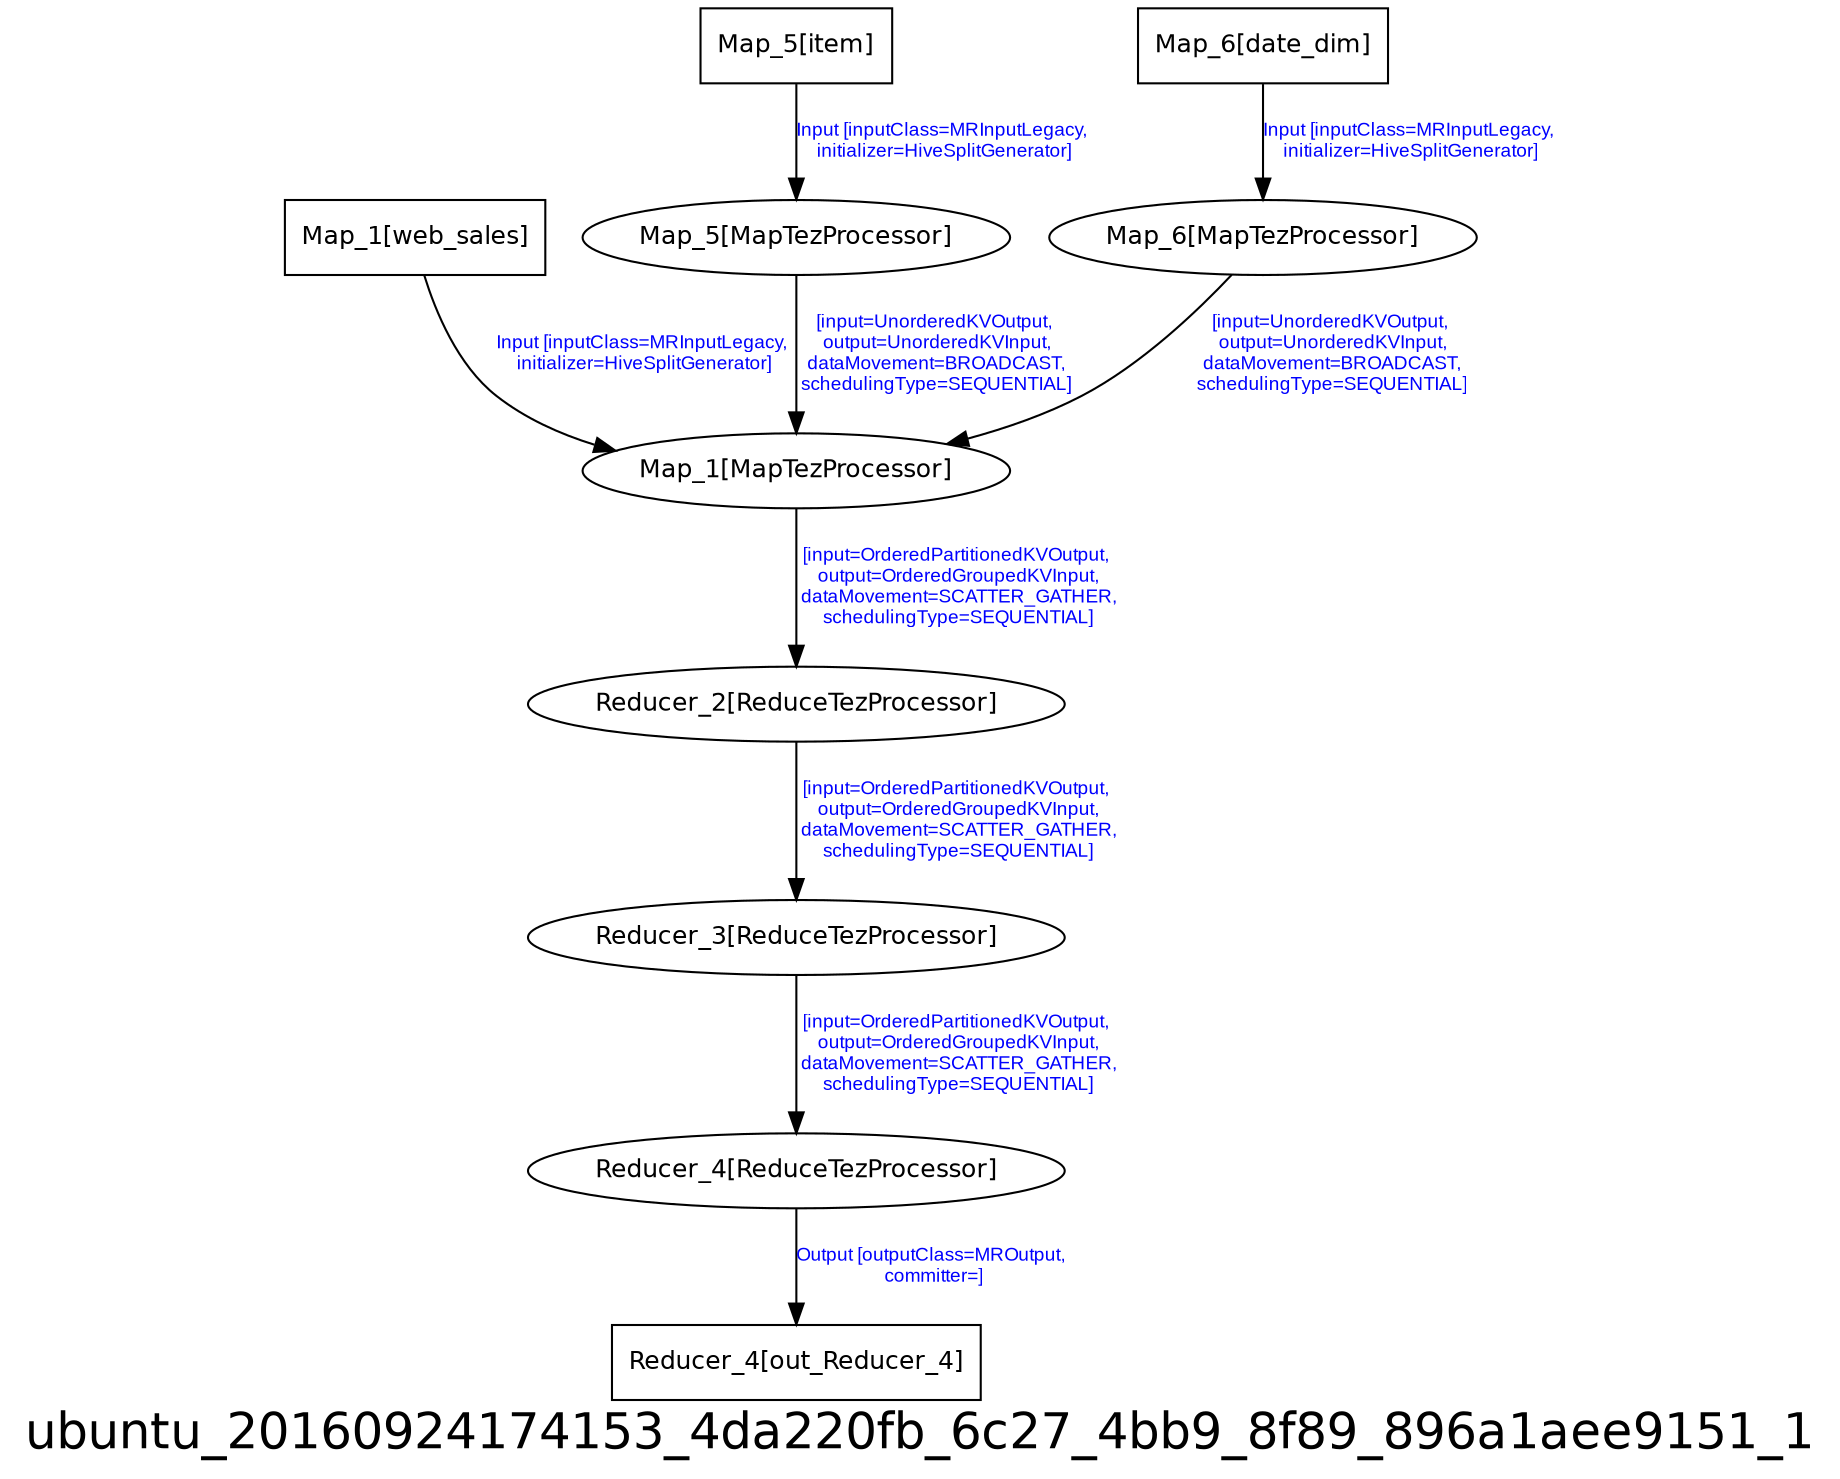 digraph ubuntu_20160924174153_4da220fb_6c27_4bb9_8f89_896a1aee9151_1 {
graph [ label="ubuntu_20160924174153_4da220fb_6c27_4bb9_8f89_896a1aee9151_1", fontsize=24, fontname=Helvetica];
node [fontsize=12, fontname=Helvetica];
edge [fontsize=9, fontcolor=blue, fontname=Arial];
"ubuntu_20160924174153_4da220fb_6c27_4bb9_8f89_896a1aee9151_1.Map_1_web_sales" [ label = "Map_1[web_sales]", shape = "box" ];
"ubuntu_20160924174153_4da220fb_6c27_4bb9_8f89_896a1aee9151_1.Map_1_web_sales" -> "ubuntu_20160924174153_4da220fb_6c27_4bb9_8f89_896a1aee9151_1.Map_1" [ label = "Input [inputClass=MRInputLegacy,\n initializer=HiveSplitGenerator]" ];
"ubuntu_20160924174153_4da220fb_6c27_4bb9_8f89_896a1aee9151_1.Map_5_item" [ label = "Map_5[item]", shape = "box" ];
"ubuntu_20160924174153_4da220fb_6c27_4bb9_8f89_896a1aee9151_1.Map_5_item" -> "ubuntu_20160924174153_4da220fb_6c27_4bb9_8f89_896a1aee9151_1.Map_5" [ label = "Input [inputClass=MRInputLegacy,\n initializer=HiveSplitGenerator]" ];
"ubuntu_20160924174153_4da220fb_6c27_4bb9_8f89_896a1aee9151_1.Reducer_4_out_Reducer_4" [ label = "Reducer_4[out_Reducer_4]", shape = "box" ];
"ubuntu_20160924174153_4da220fb_6c27_4bb9_8f89_896a1aee9151_1.Reducer_2" [ label = "Reducer_2[ReduceTezProcessor]" ];
"ubuntu_20160924174153_4da220fb_6c27_4bb9_8f89_896a1aee9151_1.Reducer_2" -> "ubuntu_20160924174153_4da220fb_6c27_4bb9_8f89_896a1aee9151_1.Reducer_3" [ label = "[input=OrderedPartitionedKVOutput,\n output=OrderedGroupedKVInput,\n dataMovement=SCATTER_GATHER,\n schedulingType=SEQUENTIAL]" ];
"ubuntu_20160924174153_4da220fb_6c27_4bb9_8f89_896a1aee9151_1.Map_1" [ label = "Map_1[MapTezProcessor]" ];
"ubuntu_20160924174153_4da220fb_6c27_4bb9_8f89_896a1aee9151_1.Map_1" -> "ubuntu_20160924174153_4da220fb_6c27_4bb9_8f89_896a1aee9151_1.Reducer_2" [ label = "[input=OrderedPartitionedKVOutput,\n output=OrderedGroupedKVInput,\n dataMovement=SCATTER_GATHER,\n schedulingType=SEQUENTIAL]" ];
"ubuntu_20160924174153_4da220fb_6c27_4bb9_8f89_896a1aee9151_1.Reducer_3" [ label = "Reducer_3[ReduceTezProcessor]" ];
"ubuntu_20160924174153_4da220fb_6c27_4bb9_8f89_896a1aee9151_1.Reducer_3" -> "ubuntu_20160924174153_4da220fb_6c27_4bb9_8f89_896a1aee9151_1.Reducer_4" [ label = "[input=OrderedPartitionedKVOutput,\n output=OrderedGroupedKVInput,\n dataMovement=SCATTER_GATHER,\n schedulingType=SEQUENTIAL]" ];
"ubuntu_20160924174153_4da220fb_6c27_4bb9_8f89_896a1aee9151_1.Map_5" [ label = "Map_5[MapTezProcessor]" ];
"ubuntu_20160924174153_4da220fb_6c27_4bb9_8f89_896a1aee9151_1.Map_5" -> "ubuntu_20160924174153_4da220fb_6c27_4bb9_8f89_896a1aee9151_1.Map_1" [ label = "[input=UnorderedKVOutput,\n output=UnorderedKVInput,\n dataMovement=BROADCAST,\n schedulingType=SEQUENTIAL]" ];
"ubuntu_20160924174153_4da220fb_6c27_4bb9_8f89_896a1aee9151_1.Map_6_date_dim" [ label = "Map_6[date_dim]", shape = "box" ];
"ubuntu_20160924174153_4da220fb_6c27_4bb9_8f89_896a1aee9151_1.Map_6_date_dim" -> "ubuntu_20160924174153_4da220fb_6c27_4bb9_8f89_896a1aee9151_1.Map_6" [ label = "Input [inputClass=MRInputLegacy,\n initializer=HiveSplitGenerator]" ];
"ubuntu_20160924174153_4da220fb_6c27_4bb9_8f89_896a1aee9151_1.Reducer_4" [ label = "Reducer_4[ReduceTezProcessor]" ];
"ubuntu_20160924174153_4da220fb_6c27_4bb9_8f89_896a1aee9151_1.Reducer_4" -> "ubuntu_20160924174153_4da220fb_6c27_4bb9_8f89_896a1aee9151_1.Reducer_4_out_Reducer_4" [ label = "Output [outputClass=MROutput,\n committer=]" ];
"ubuntu_20160924174153_4da220fb_6c27_4bb9_8f89_896a1aee9151_1.Map_6" [ label = "Map_6[MapTezProcessor]" ];
"ubuntu_20160924174153_4da220fb_6c27_4bb9_8f89_896a1aee9151_1.Map_6" -> "ubuntu_20160924174153_4da220fb_6c27_4bb9_8f89_896a1aee9151_1.Map_1" [ label = "[input=UnorderedKVOutput,\n output=UnorderedKVInput,\n dataMovement=BROADCAST,\n schedulingType=SEQUENTIAL]" ];
}
